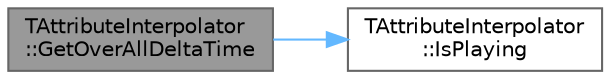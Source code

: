 digraph "TAttributeInterpolator::GetOverAllDeltaTime"
{
 // INTERACTIVE_SVG=YES
 // LATEX_PDF_SIZE
  bgcolor="transparent";
  edge [fontname=Helvetica,fontsize=10,labelfontname=Helvetica,labelfontsize=10];
  node [fontname=Helvetica,fontsize=10,shape=box,height=0.2,width=0.4];
  rankdir="LR";
  Node1 [id="Node000001",label="TAttributeInterpolator\l::GetOverAllDeltaTime",height=0.2,width=0.4,color="gray40", fillcolor="grey60", style="filled", fontcolor="black",tooltip="Returns the delta time between the start of the animation and now."];
  Node1 -> Node2 [id="edge1_Node000001_Node000002",color="steelblue1",style="solid",tooltip=" "];
  Node2 [id="Node000002",label="TAttributeInterpolator\l::IsPlaying",height=0.2,width=0.4,color="grey40", fillcolor="white", style="filled",URL="$d4/da5/classTAttributeInterpolator.html#a8719b94f4fd20bf525987a3961145a6c",tooltip=" "];
}
